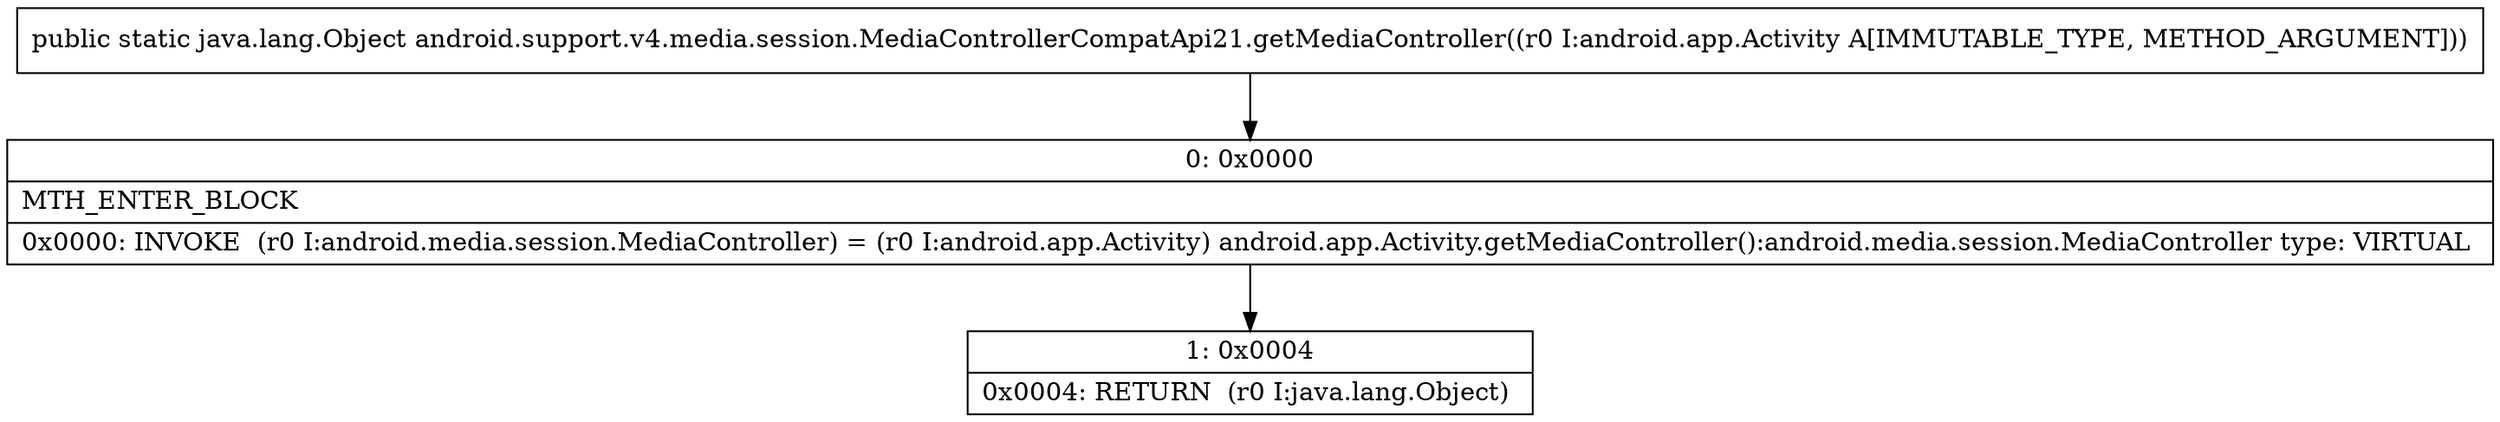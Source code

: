 digraph "CFG forandroid.support.v4.media.session.MediaControllerCompatApi21.getMediaController(Landroid\/app\/Activity;)Ljava\/lang\/Object;" {
Node_0 [shape=record,label="{0\:\ 0x0000|MTH_ENTER_BLOCK\l|0x0000: INVOKE  (r0 I:android.media.session.MediaController) = (r0 I:android.app.Activity) android.app.Activity.getMediaController():android.media.session.MediaController type: VIRTUAL \l}"];
Node_1 [shape=record,label="{1\:\ 0x0004|0x0004: RETURN  (r0 I:java.lang.Object) \l}"];
MethodNode[shape=record,label="{public static java.lang.Object android.support.v4.media.session.MediaControllerCompatApi21.getMediaController((r0 I:android.app.Activity A[IMMUTABLE_TYPE, METHOD_ARGUMENT])) }"];
MethodNode -> Node_0;
Node_0 -> Node_1;
}

